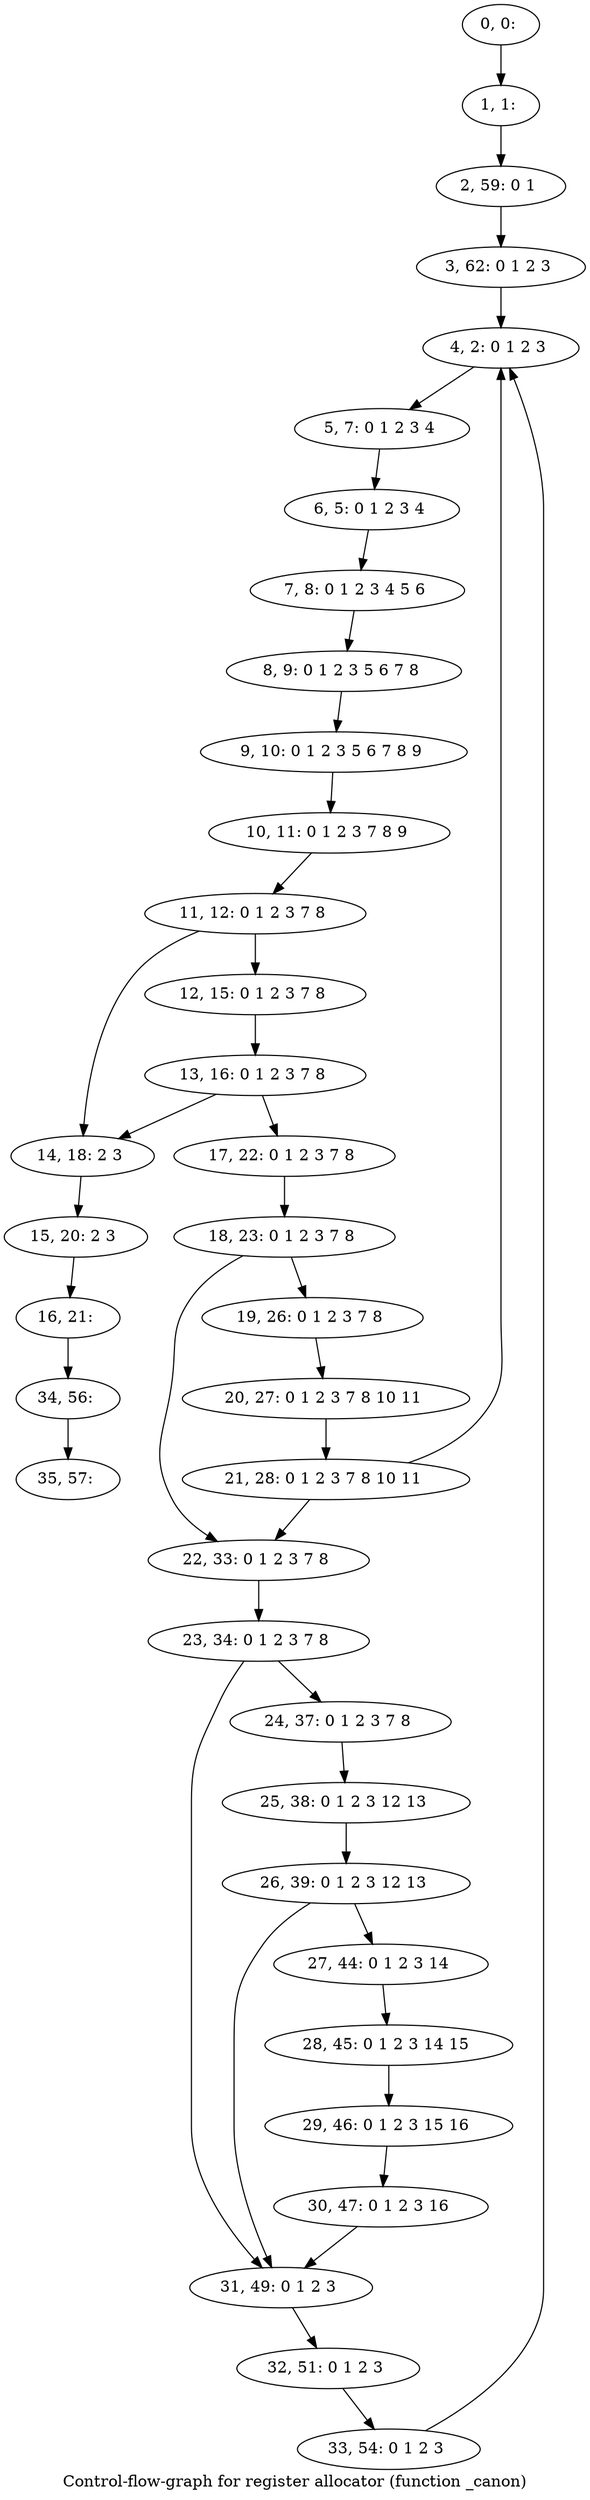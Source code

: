 digraph G {
graph [label="Control-flow-graph for register allocator (function _canon)"]
0[label="0, 0: "];
1[label="1, 1: "];
2[label="2, 59: 0 1 "];
3[label="3, 62: 0 1 2 3 "];
4[label="4, 2: 0 1 2 3 "];
5[label="5, 7: 0 1 2 3 4 "];
6[label="6, 5: 0 1 2 3 4 "];
7[label="7, 8: 0 1 2 3 4 5 6 "];
8[label="8, 9: 0 1 2 3 5 6 7 8 "];
9[label="9, 10: 0 1 2 3 5 6 7 8 9 "];
10[label="10, 11: 0 1 2 3 7 8 9 "];
11[label="11, 12: 0 1 2 3 7 8 "];
12[label="12, 15: 0 1 2 3 7 8 "];
13[label="13, 16: 0 1 2 3 7 8 "];
14[label="14, 18: 2 3 "];
15[label="15, 20: 2 3 "];
16[label="16, 21: "];
17[label="17, 22: 0 1 2 3 7 8 "];
18[label="18, 23: 0 1 2 3 7 8 "];
19[label="19, 26: 0 1 2 3 7 8 "];
20[label="20, 27: 0 1 2 3 7 8 10 11 "];
21[label="21, 28: 0 1 2 3 7 8 10 11 "];
22[label="22, 33: 0 1 2 3 7 8 "];
23[label="23, 34: 0 1 2 3 7 8 "];
24[label="24, 37: 0 1 2 3 7 8 "];
25[label="25, 38: 0 1 2 3 12 13 "];
26[label="26, 39: 0 1 2 3 12 13 "];
27[label="27, 44: 0 1 2 3 14 "];
28[label="28, 45: 0 1 2 3 14 15 "];
29[label="29, 46: 0 1 2 3 15 16 "];
30[label="30, 47: 0 1 2 3 16 "];
31[label="31, 49: 0 1 2 3 "];
32[label="32, 51: 0 1 2 3 "];
33[label="33, 54: 0 1 2 3 "];
34[label="34, 56: "];
35[label="35, 57: "];
0->1 ;
1->2 ;
2->3 ;
3->4 ;
4->5 ;
5->6 ;
6->7 ;
7->8 ;
8->9 ;
9->10 ;
10->11 ;
11->12 ;
11->14 ;
12->13 ;
13->14 ;
13->17 ;
14->15 ;
15->16 ;
16->34 ;
17->18 ;
18->19 ;
18->22 ;
19->20 ;
20->21 ;
21->22 ;
21->4 ;
22->23 ;
23->24 ;
23->31 ;
24->25 ;
25->26 ;
26->27 ;
26->31 ;
27->28 ;
28->29 ;
29->30 ;
30->31 ;
31->32 ;
32->33 ;
33->4 ;
34->35 ;
}
